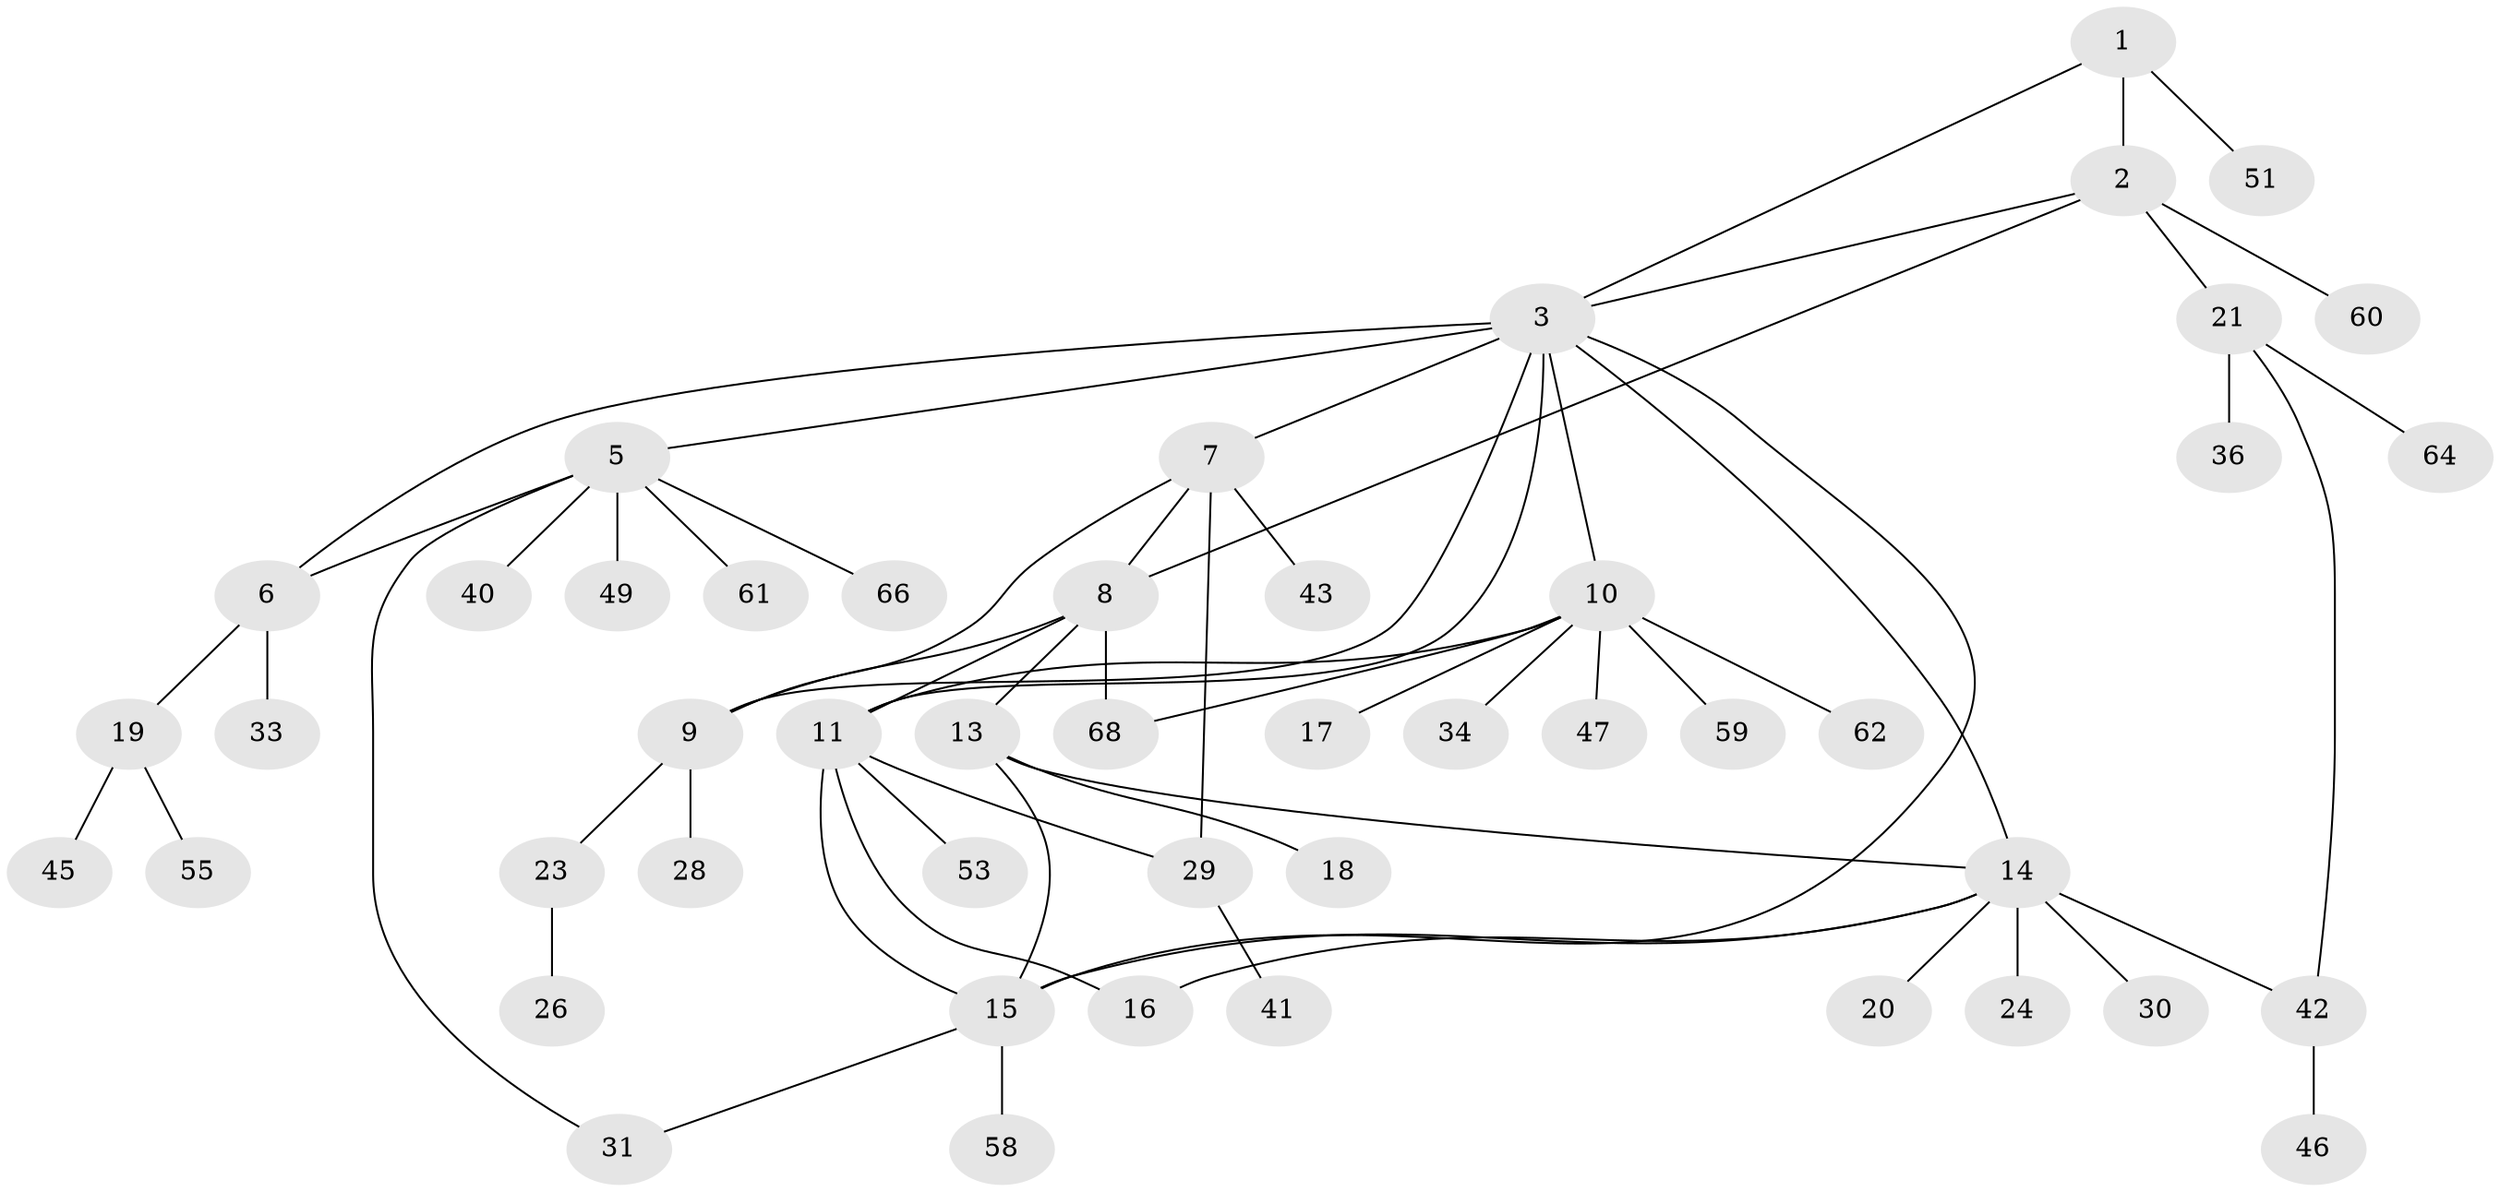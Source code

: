 // original degree distribution, {3: 0.07246376811594203, 5: 0.07246376811594203, 6: 0.057971014492753624, 8: 0.028985507246376812, 4: 0.014492753623188406, 7: 0.028985507246376812, 9: 0.014492753623188406, 2: 0.2028985507246377, 1: 0.5072463768115942}
// Generated by graph-tools (version 1.1) at 2025/42/03/06/25 10:42:12]
// undirected, 48 vertices, 63 edges
graph export_dot {
graph [start="1"]
  node [color=gray90,style=filled];
  1;
  2 [super="+52"];
  3 [super="+4"];
  5 [super="+38"];
  6 [super="+27"];
  7 [super="+44"];
  8 [super="+56"];
  9;
  10 [super="+12"];
  11 [super="+37"];
  13 [super="+39"];
  14 [super="+22"];
  15 [super="+63"];
  16;
  17;
  18;
  19 [super="+25"];
  20;
  21 [super="+32"];
  23 [super="+54"];
  24;
  26;
  28 [super="+48"];
  29;
  30;
  31;
  33 [super="+50"];
  34 [super="+35"];
  36;
  40;
  41 [super="+67"];
  42 [super="+65"];
  43 [super="+57"];
  45;
  46;
  47;
  49;
  51;
  53;
  55;
  58;
  59;
  60;
  61 [super="+69"];
  62;
  64;
  66;
  68;
  1 -- 2;
  1 -- 3;
  1 -- 51;
  2 -- 3;
  2 -- 21;
  2 -- 60;
  2 -- 8;
  3 -- 7;
  3 -- 10;
  3 -- 14;
  3 -- 5;
  3 -- 6;
  3 -- 9;
  3 -- 11;
  3 -- 15;
  5 -- 6;
  5 -- 31;
  5 -- 40;
  5 -- 49;
  5 -- 61;
  5 -- 66;
  6 -- 19;
  6 -- 33;
  7 -- 8;
  7 -- 9;
  7 -- 29;
  7 -- 43;
  8 -- 9;
  8 -- 11;
  8 -- 13;
  8 -- 68;
  9 -- 23;
  9 -- 28;
  10 -- 11 [weight=2];
  10 -- 68;
  10 -- 17;
  10 -- 34;
  10 -- 59;
  10 -- 62;
  10 -- 47;
  11 -- 15;
  11 -- 16;
  11 -- 29;
  11 -- 53;
  13 -- 14;
  13 -- 15;
  13 -- 18;
  14 -- 15;
  14 -- 16;
  14 -- 20;
  14 -- 24;
  14 -- 30;
  14 -- 42;
  15 -- 31;
  15 -- 58;
  19 -- 45;
  19 -- 55;
  21 -- 36;
  21 -- 42;
  21 -- 64;
  23 -- 26;
  29 -- 41;
  42 -- 46;
}
